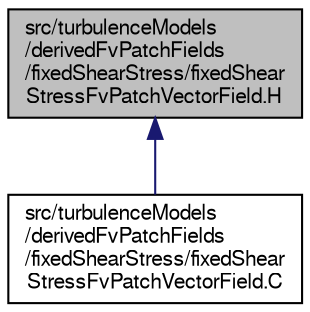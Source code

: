 digraph "src/turbulenceModels/derivedFvPatchFields/fixedShearStress/fixedShearStressFvPatchVectorField.H"
{
  bgcolor="transparent";
  edge [fontname="FreeSans",fontsize="10",labelfontname="FreeSans",labelfontsize="10"];
  node [fontname="FreeSans",fontsize="10",shape=record];
  Node190 [label="src/turbulenceModels\l/derivedFvPatchFields\l/fixedShearStress/fixedShear\lStressFvPatchVectorField.H",height=0.2,width=0.4,color="black", fillcolor="grey75", style="filled", fontcolor="black"];
  Node190 -> Node191 [dir="back",color="midnightblue",fontsize="10",style="solid",fontname="FreeSans"];
  Node191 [label="src/turbulenceModels\l/derivedFvPatchFields\l/fixedShearStress/fixedShear\lStressFvPatchVectorField.C",height=0.2,width=0.4,color="black",URL="$a40286.html"];
}
